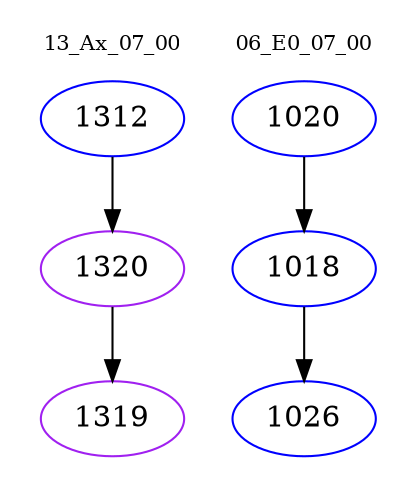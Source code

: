 digraph{
subgraph cluster_0 {
color = white
label = "13_Ax_07_00";
fontsize=10;
T0_1312 [label="1312", color="blue"]
T0_1312 -> T0_1320 [color="black"]
T0_1320 [label="1320", color="purple"]
T0_1320 -> T0_1319 [color="black"]
T0_1319 [label="1319", color="purple"]
}
subgraph cluster_1 {
color = white
label = "06_E0_07_00";
fontsize=10;
T1_1020 [label="1020", color="blue"]
T1_1020 -> T1_1018 [color="black"]
T1_1018 [label="1018", color="blue"]
T1_1018 -> T1_1026 [color="black"]
T1_1026 [label="1026", color="blue"]
}
}
